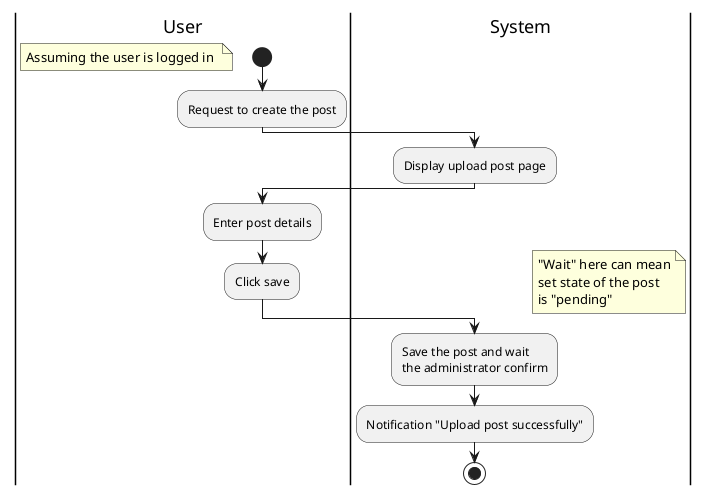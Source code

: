 @startuml
|User|
start
floating note left
Assuming the user is logged in 
end note
:Request to create the post;
|System|
:Display upload post page;
|User|
:Enter post details;
:Click save;
|System|
floating note right
"Wait" here can mean
set state of the post
is "pending"
end note
:Save the post and wait
the administrator confirm;
:Notification "Upload post successfully";
stop
@enduml